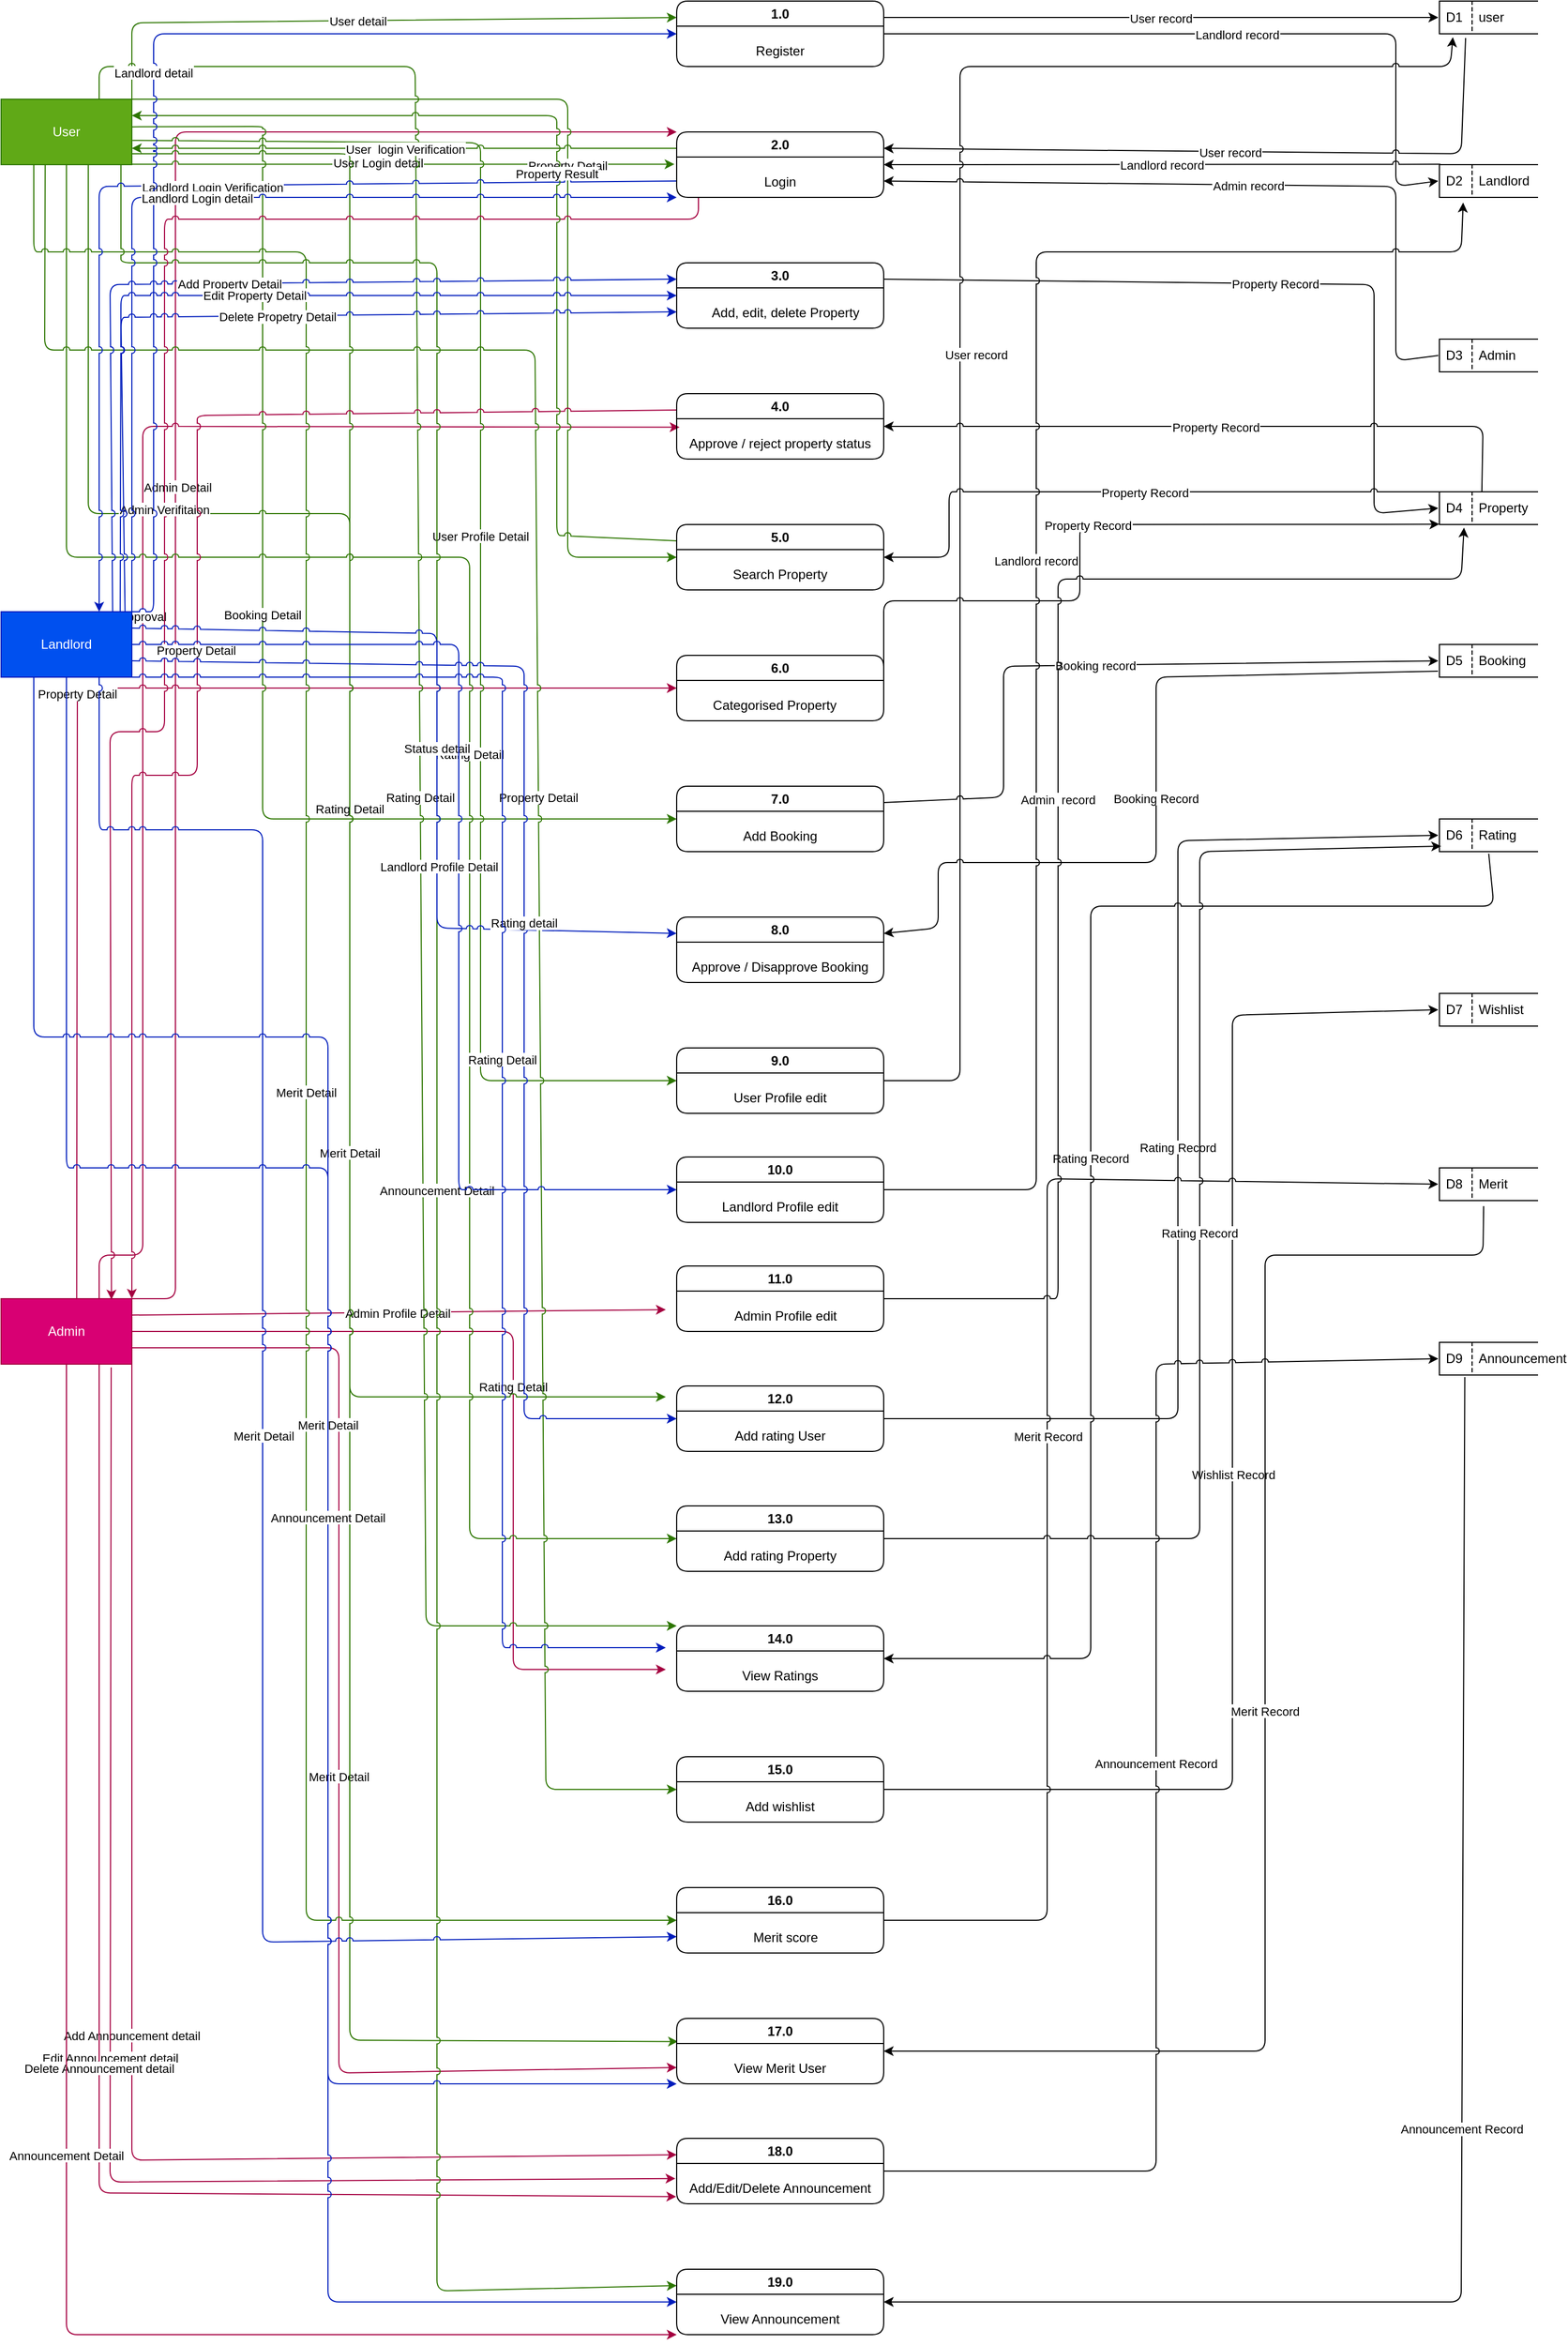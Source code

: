 <mxfile>
    <diagram id="R2lEEEUBdFMjLlhIrx00" name="Page-1">
        <mxGraphModel dx="459" dy="330" grid="1" gridSize="10" guides="1" tooltips="1" connect="1" arrows="1" fold="1" page="1" pageScale="1" pageWidth="827" pageHeight="1169" math="0" shadow="0" extFonts="Permanent Marker^https://fonts.googleapis.com/css?family=Permanent+Marker">
            <root>
                <mxCell id="0"/>
                <mxCell id="1" parent="0"/>
                <mxCell id="402" value="" style="edgeStyle=none;exitX=1;exitY=0;exitDx=0;exitDy=0;entryX=0;entryY=0;entryDx=0;entryDy=0;jumpStyle=arc;fillColor=#d80073;strokeColor=#A50040;" parent="1" source="Ci3cu0jDoSGofdBfNgbZ-3" target="169" edge="1">
                    <mxGeometry relative="1" as="geometry">
                        <mxPoint x="320" y="1000" as="targetPoint"/>
                        <Array as="points">
                            <mxPoint x="220" y="1220"/>
                            <mxPoint x="220" y="150"/>
                        </Array>
                    </mxGeometry>
                </mxCell>
                <mxCell id="404" value="Admin Detail" style="edgeLabel;align=center;verticalAlign=middle;resizable=0;points=[];" parent="402" vertex="1" connectable="0">
                    <mxGeometry relative="1" as="geometry">
                        <mxPoint x="2" as="offset"/>
                    </mxGeometry>
                </mxCell>
                <mxCell id="426" value="" style="edgeStyle=none;exitX=0.75;exitY=0;exitDx=0;exitDy=0;entryX=0.014;entryY=0.025;entryDx=0;entryDy=0;entryPerimeter=0;jumpStyle=arc;fillColor=#d80073;strokeColor=#A50040;" parent="1" source="Ci3cu0jDoSGofdBfNgbZ-3" target="174" edge="1">
                    <mxGeometry relative="1" as="geometry">
                        <mxPoint x="680" y="420" as="targetPoint"/>
                        <Array as="points">
                            <mxPoint x="150" y="1180"/>
                            <mxPoint x="190" y="1180"/>
                            <mxPoint x="190" y="420"/>
                        </Array>
                    </mxGeometry>
                </mxCell>
                <mxCell id="427" value="Approval" style="edgeLabel;align=center;verticalAlign=middle;resizable=0;points=[];" parent="426" vertex="1" connectable="0">
                    <mxGeometry relative="1" as="geometry">
                        <mxPoint as="offset"/>
                    </mxGeometry>
                </mxCell>
                <mxCell id="435" value="" style="edgeStyle=none;exitX=0.578;exitY=-0.004;exitDx=0;exitDy=0;entryX=0;entryY=0.5;entryDx=0;entryDy=0;exitPerimeter=0;jumpStyle=arc;fillColor=#d80073;strokeColor=#A50040;" parent="1" source="Ci3cu0jDoSGofdBfNgbZ-3" target="354" edge="1">
                    <mxGeometry relative="1" as="geometry">
                        <Array as="points">
                            <mxPoint x="130" y="660"/>
                        </Array>
                    </mxGeometry>
                </mxCell>
                <mxCell id="436" value="Property Detail" style="edgeLabel;align=center;verticalAlign=middle;resizable=0;points=[];" parent="435" vertex="1" connectable="0">
                    <mxGeometry relative="1" as="geometry">
                        <mxPoint as="offset"/>
                    </mxGeometry>
                </mxCell>
                <mxCell id="459" value="" style="edgeStyle=none;exitX=1;exitY=0.25;exitDx=0;exitDy=0;jumpStyle=arc;fillColor=#d80073;strokeColor=#A50040;" parent="1" source="Ci3cu0jDoSGofdBfNgbZ-3" edge="1">
                    <mxGeometry relative="1" as="geometry">
                        <mxPoint x="670" y="1230" as="targetPoint"/>
                    </mxGeometry>
                </mxCell>
                <mxCell id="460" value="Admin Profile Detail" style="edgeLabel;align=center;verticalAlign=middle;resizable=0;points=[];" parent="459" vertex="1" connectable="0">
                    <mxGeometry relative="1" as="geometry">
                        <mxPoint x="-1" as="offset"/>
                    </mxGeometry>
                </mxCell>
                <mxCell id="478" value="" style="edgeStyle=none;exitX=1;exitY=0.5;exitDx=0;exitDy=0;jumpStyle=arc;fillColor=#d80073;strokeColor=#A50040;" parent="1" source="Ci3cu0jDoSGofdBfNgbZ-3" edge="1">
                    <mxGeometry relative="1" as="geometry">
                        <mxPoint x="670" y="1560" as="targetPoint"/>
                        <Array as="points">
                            <mxPoint x="530" y="1250"/>
                            <mxPoint x="530" y="1560"/>
                        </Array>
                    </mxGeometry>
                </mxCell>
                <mxCell id="479" value="Rating Detail" style="edgeLabel;align=center;verticalAlign=middle;resizable=0;points=[];" parent="478" vertex="1" connectable="0">
                    <mxGeometry relative="1" as="geometry">
                        <mxPoint as="offset"/>
                    </mxGeometry>
                </mxCell>
                <mxCell id="508" value="" style="edgeStyle=none;exitX=1;exitY=0.75;exitDx=0;exitDy=0;entryX=0;entryY=0.75;entryDx=0;entryDy=0;jumpStyle=arc;fillColor=#d80073;strokeColor=#A50040;" parent="1" source="Ci3cu0jDoSGofdBfNgbZ-3" target="350" edge="1">
                    <mxGeometry relative="1" as="geometry">
                        <mxPoint x="610" y="1920" as="targetPoint"/>
                        <Array as="points">
                            <mxPoint x="370" y="1265"/>
                            <mxPoint x="370" y="1930"/>
                        </Array>
                    </mxGeometry>
                </mxCell>
                <mxCell id="509" value="Merit Detail" style="edgeLabel;align=center;verticalAlign=middle;resizable=0;points=[];" parent="508" vertex="1" connectable="0">
                    <mxGeometry relative="1" as="geometry">
                        <mxPoint as="offset"/>
                    </mxGeometry>
                </mxCell>
                <mxCell id="512" value="" style="edgeStyle=none;exitX=1;exitY=1;exitDx=0;exitDy=0;entryX=0;entryY=0.25;entryDx=0;entryDy=0;jumpStyle=arc;fillColor=#d80073;strokeColor=#A50040;" parent="1" source="Ci3cu0jDoSGofdBfNgbZ-3" target="498" edge="1">
                    <mxGeometry relative="1" as="geometry">
                        <Array as="points">
                            <mxPoint x="180" y="2010"/>
                        </Array>
                    </mxGeometry>
                </mxCell>
                <mxCell id="513" value="Add Announcement detail" style="edgeLabel;align=center;verticalAlign=middle;resizable=0;points=[];" parent="512" vertex="1" connectable="0">
                    <mxGeometry relative="1" as="geometry">
                        <mxPoint as="offset"/>
                    </mxGeometry>
                </mxCell>
                <mxCell id="514" value="" style="edgeStyle=none;exitX=0.842;exitY=1.049;exitDx=0;exitDy=0;entryX=-0.006;entryY=0.228;entryDx=0;entryDy=0;entryPerimeter=0;exitPerimeter=0;jumpStyle=arc;fillColor=#d80073;strokeColor=#A50040;" parent="1" source="Ci3cu0jDoSGofdBfNgbZ-3" target="499" edge="1">
                    <mxGeometry relative="1" as="geometry">
                        <Array as="points">
                            <mxPoint x="160" y="2030"/>
                        </Array>
                    </mxGeometry>
                </mxCell>
                <mxCell id="515" value="Edit Announcement detail" style="edgeLabel;align=center;verticalAlign=middle;resizable=0;points=[];" parent="514" vertex="1" connectable="0">
                    <mxGeometry relative="1" as="geometry">
                        <mxPoint as="offset"/>
                    </mxGeometry>
                </mxCell>
                <mxCell id="516" value="" style="edgeStyle=none;exitX=0.75;exitY=1;exitDx=0;exitDy=0;entryX=-0.002;entryY=0.782;entryDx=0;entryDy=0;entryPerimeter=0;jumpStyle=arc;fillColor=#d80073;strokeColor=#A50040;" parent="1" source="Ci3cu0jDoSGofdBfNgbZ-3" target="499" edge="1">
                    <mxGeometry relative="1" as="geometry">
                        <Array as="points">
                            <mxPoint x="150" y="2040"/>
                        </Array>
                    </mxGeometry>
                </mxCell>
                <mxCell id="517" value="Delete Announcement detail" style="edgeLabel;align=center;verticalAlign=middle;resizable=0;points=[];" parent="516" vertex="1" connectable="0">
                    <mxGeometry relative="1" as="geometry">
                        <mxPoint as="offset"/>
                    </mxGeometry>
                </mxCell>
                <mxCell id="520" value="" style="edgeStyle=none;exitX=0.5;exitY=1;exitDx=0;exitDy=0;entryX=0;entryY=1;entryDx=0;entryDy=0;jumpStyle=arc;fillColor=#d80073;strokeColor=#A50040;" parent="1" source="Ci3cu0jDoSGofdBfNgbZ-3" target="500" edge="1">
                    <mxGeometry relative="1" as="geometry">
                        <Array as="points">
                            <mxPoint x="120" y="2170"/>
                        </Array>
                    </mxGeometry>
                </mxCell>
                <mxCell id="521" value="Announcement Detail" style="edgeLabel;align=center;verticalAlign=middle;resizable=0;points=[];" parent="520" vertex="1" connectable="0">
                    <mxGeometry relative="1" as="geometry">
                        <mxPoint as="offset"/>
                    </mxGeometry>
                </mxCell>
                <mxCell id="Ci3cu0jDoSGofdBfNgbZ-3" value="Admin" style="rounded=0;whiteSpace=wrap;fillColor=#d80073;fontColor=#ffffff;strokeColor=#A50040;" parent="1" vertex="1">
                    <mxGeometry x="60" y="1220" width="120" height="60" as="geometry"/>
                </mxCell>
                <mxCell id="371" value="" style="edgeStyle=none;exitX=1;exitY=0.25;exitDx=0;exitDy=0;entryX=0;entryY=0.5;entryDx=0;entryDy=0;jumpStyle=arc;" parent="1" source="Ci3cu0jDoSGofdBfNgbZ-5" target="Ci3cu0jDoSGofdBfNgbZ-19" edge="1">
                    <mxGeometry relative="1" as="geometry"/>
                </mxCell>
                <mxCell id="372" value="User record" style="edgeLabel;align=center;verticalAlign=middle;resizable=0;points=[];" parent="371" vertex="1" connectable="0">
                    <mxGeometry relative="1" as="geometry">
                        <mxPoint as="offset"/>
                    </mxGeometry>
                </mxCell>
                <mxCell id="376" value="" style="edgeStyle=none;exitX=1;exitY=0.5;exitDx=0;exitDy=0;entryX=0;entryY=0.5;entryDx=0;entryDy=0;jumpStyle=arc;" parent="1" source="Ci3cu0jDoSGofdBfNgbZ-5" target="57" edge="1">
                    <mxGeometry relative="1" as="geometry">
                        <Array as="points">
                            <mxPoint x="1340" y="60"/>
                            <mxPoint x="1340" y="200"/>
                        </Array>
                    </mxGeometry>
                </mxCell>
                <mxCell id="377" value="Landlord record" style="edgeLabel;align=center;verticalAlign=middle;resizable=0;points=[];" parent="376" vertex="1" connectable="0">
                    <mxGeometry relative="1" as="geometry">
                        <mxPoint as="offset"/>
                    </mxGeometry>
                </mxCell>
                <mxCell id="Ci3cu0jDoSGofdBfNgbZ-5" value="1.0" style="swimlane;startSize=23;rounded=1;whiteSpace=wrap;" parent="1" vertex="1">
                    <mxGeometry x="680" y="30" width="190" height="60" as="geometry"/>
                </mxCell>
                <mxCell id="Ci3cu0jDoSGofdBfNgbZ-6" value="Register" style="text;align=center;verticalAlign=middle;resizable=0;points=[];autosize=1;strokeColor=none;fillColor=none;rotation=0;" parent="Ci3cu0jDoSGofdBfNgbZ-5" vertex="1">
                    <mxGeometry x="60" y="30" width="70" height="30" as="geometry"/>
                </mxCell>
                <mxCell id="390" value="" style="edgeStyle=none;exitX=0.272;exitY=1.091;exitDx=0;exitDy=0;entryX=1;entryY=0.25;entryDx=0;entryDy=0;exitPerimeter=0;jumpStyle=arc;" parent="1" source="Ci3cu0jDoSGofdBfNgbZ-19" target="169" edge="1">
                    <mxGeometry relative="1" as="geometry">
                        <Array as="points">
                            <mxPoint x="1400" y="170"/>
                        </Array>
                    </mxGeometry>
                </mxCell>
                <mxCell id="391" value="User record" style="edgeLabel;align=center;verticalAlign=middle;resizable=0;points=[];" parent="390" vertex="1" connectable="0">
                    <mxGeometry relative="1" as="geometry">
                        <mxPoint as="offset"/>
                    </mxGeometry>
                </mxCell>
                <mxCell id="Ci3cu0jDoSGofdBfNgbZ-19" value="user" style="shape=partialRectangle;fillColor=none;align=left;verticalAlign=middle;strokeColor=default;spacingLeft=34;rotatable=0;points=[[0,0.5],[1,0.5]];portConstraint=eastwest;dropTarget=0;strokeWidth=1;perimeterSpacing=1;right=0;whiteSpace=wrap;" parent="1" vertex="1">
                    <mxGeometry x="1380" y="30" width="90" height="30" as="geometry"/>
                </mxCell>
                <mxCell id="Ci3cu0jDoSGofdBfNgbZ-20" value="D1" style="shape=partialRectangle;top=0;left=0;bottom=0;fillColor=none;stokeWidth=1;dashed=1;align=left;verticalAlign=middle;spacingLeft=4;spacingRight=4;overflow=hidden;rotatable=0;points=[];portConstraint=eastwest;part=1;strokeColor=default;whiteSpace=wrap;" parent="Ci3cu0jDoSGofdBfNgbZ-19" vertex="1" connectable="0">
                    <mxGeometry width="30" height="30" as="geometry"/>
                </mxCell>
                <mxCell id="399" value="" style="edgeStyle=none;entryX=1;entryY=0.5;entryDx=0;entryDy=0;exitX=0.021;exitY=0.021;exitDx=0;exitDy=0;exitPerimeter=0;jumpStyle=arc;" parent="1" source="57" target="169" edge="1">
                    <mxGeometry relative="1" as="geometry">
                        <mxPoint x="1370" y="180" as="sourcePoint"/>
                    </mxGeometry>
                </mxCell>
                <mxCell id="400" value="Landlord record" style="edgeLabel;align=center;verticalAlign=middle;resizable=0;points=[];" parent="399" vertex="1" connectable="0">
                    <mxGeometry relative="1" as="geometry">
                        <mxPoint as="offset"/>
                    </mxGeometry>
                </mxCell>
                <mxCell id="57" value="Landlord" style="shape=partialRectangle;fillColor=none;align=left;verticalAlign=middle;strokeColor=default;spacingLeft=34;rotatable=0;points=[[0,0.5],[1,0.5]];portConstraint=eastwest;dropTarget=0;strokeWidth=1;perimeterSpacing=1;right=0;whiteSpace=wrap;" parent="1" vertex="1">
                    <mxGeometry x="1380" y="180" width="90" height="30" as="geometry"/>
                </mxCell>
                <mxCell id="58" value="D2" style="shape=partialRectangle;top=0;left=0;bottom=0;fillColor=none;stokeWidth=1;dashed=1;align=left;verticalAlign=middle;spacingLeft=4;spacingRight=4;overflow=hidden;rotatable=0;points=[];portConstraint=eastwest;part=1;strokeColor=default;whiteSpace=wrap;" parent="57" connectable="0" vertex="1">
                    <mxGeometry width="30" height="30" as="geometry"/>
                </mxCell>
                <mxCell id="368" value="" style="edgeStyle=none;exitX=1;exitY=0.25;exitDx=0;exitDy=0;entryX=0;entryY=0.25;entryDx=0;entryDy=0;jumpStyle=arc;fillColor=#60a917;strokeColor=#2D7600;" parent="1" source="139" target="Ci3cu0jDoSGofdBfNgbZ-5" edge="1">
                    <mxGeometry relative="1" as="geometry">
                        <Array as="points">
                            <mxPoint x="180" y="50"/>
                        </Array>
                    </mxGeometry>
                </mxCell>
                <mxCell id="370" value="User detail" style="edgeLabel;align=center;verticalAlign=middle;resizable=0;points=[];" parent="368" vertex="1" connectable="0">
                    <mxGeometry relative="1" as="geometry">
                        <mxPoint as="offset"/>
                    </mxGeometry>
                </mxCell>
                <mxCell id="386" value="" style="edgeStyle=none;exitX=1;exitY=1;exitDx=0;exitDy=0;entryX=0;entryY=0.5;entryDx=0;entryDy=0;jumpStyle=arc;fillColor=#60a917;strokeColor=#2D7600;" parent="1" edge="1">
                    <mxGeometry relative="1" as="geometry">
                        <mxPoint x="180" y="179.57" as="sourcePoint"/>
                        <mxPoint x="678" y="179.57" as="targetPoint"/>
                    </mxGeometry>
                </mxCell>
                <mxCell id="388" value="User Login detail" style="edgeLabel;align=center;verticalAlign=middle;resizable=0;points=[];" parent="386" vertex="1" connectable="0">
                    <mxGeometry relative="1" as="geometry">
                        <mxPoint x="-23" y="-2" as="offset"/>
                    </mxGeometry>
                </mxCell>
                <mxCell id="428" value="" style="edgeStyle=none;exitX=1;exitY=0;exitDx=0;exitDy=0;entryX=0;entryY=0.5;entryDx=0;entryDy=0;jumpStyle=arc;fillColor=#60a917;strokeColor=#2D7600;" parent="1" source="139" target="196" edge="1">
                    <mxGeometry relative="1" as="geometry">
                        <Array as="points">
                            <mxPoint x="580" y="120"/>
                            <mxPoint x="580" y="540"/>
                            <mxPoint x="630" y="540"/>
                        </Array>
                    </mxGeometry>
                </mxCell>
                <mxCell id="430" value="Property Detail" style="edgeLabel;align=center;verticalAlign=middle;resizable=0;points=[];" parent="428" vertex="1" connectable="0">
                    <mxGeometry relative="1" as="geometry">
                        <mxPoint as="offset"/>
                    </mxGeometry>
                </mxCell>
                <mxCell id="439" value="" style="edgeStyle=none;exitX=0.993;exitY=0.422;exitDx=0;exitDy=0;exitPerimeter=0;jumpStyle=arc;fillColor=#60a917;strokeColor=#2D7600;" parent="1" source="139" edge="1">
                    <mxGeometry relative="1" as="geometry">
                        <mxPoint x="680" y="780" as="targetPoint"/>
                        <Array as="points">
                            <mxPoint x="300" y="145"/>
                            <mxPoint x="300" y="780"/>
                        </Array>
                    </mxGeometry>
                </mxCell>
                <mxCell id="440" value="Booking Detail" style="edgeLabel;align=center;verticalAlign=middle;resizable=0;points=[];" parent="439" vertex="1" connectable="0">
                    <mxGeometry relative="1" as="geometry">
                        <mxPoint as="offset"/>
                    </mxGeometry>
                </mxCell>
                <mxCell id="451" value="" style="edgeStyle=none;exitX=1.005;exitY=0.629;exitDx=0;exitDy=0;exitPerimeter=0;jumpStyle=arc;fillColor=#60a917;strokeColor=#2D7600;" parent="1" source="139" edge="1">
                    <mxGeometry relative="1" as="geometry">
                        <mxPoint x="680" y="1020" as="targetPoint"/>
                        <Array as="points">
                            <mxPoint x="500" y="160"/>
                            <mxPoint x="500" y="1020"/>
                        </Array>
                    </mxGeometry>
                </mxCell>
                <mxCell id="452" value="User Profile Detail" style="edgeLabel;align=center;verticalAlign=middle;resizable=0;points=[];" parent="451" vertex="1" connectable="0">
                    <mxGeometry relative="1" as="geometry">
                        <mxPoint as="offset"/>
                    </mxGeometry>
                </mxCell>
                <mxCell id="467" value="" style="edgeStyle=none;jumpStyle=arc;fillColor=#60a917;strokeColor=#2D7600;" parent="1" edge="1">
                    <mxGeometry relative="1" as="geometry">
                        <mxPoint x="670" y="1310" as="targetPoint"/>
                        <mxPoint x="140" y="180" as="sourcePoint"/>
                        <Array as="points">
                            <mxPoint x="140" y="500"/>
                            <mxPoint x="380" y="500"/>
                            <mxPoint x="380" y="1310"/>
                        </Array>
                    </mxGeometry>
                </mxCell>
                <mxCell id="469" value="Rating Detail" style="edgeLabel;align=center;verticalAlign=middle;resizable=0;points=[];" parent="467" vertex="1" connectable="0">
                    <mxGeometry relative="1" as="geometry">
                        <mxPoint as="offset"/>
                    </mxGeometry>
                </mxCell>
                <mxCell id="473" value="" style="edgeStyle=none;exitX=0.5;exitY=1;exitDx=0;exitDy=0;entryX=0;entryY=0.5;entryDx=0;entryDy=0;jumpStyle=arc;fillColor=#60a917;strokeColor=#2D7600;" parent="1" source="139" target="463" edge="1">
                    <mxGeometry relative="1" as="geometry">
                        <Array as="points">
                            <mxPoint x="120" y="540"/>
                            <mxPoint x="490" y="540"/>
                            <mxPoint x="490" y="1440"/>
                        </Array>
                    </mxGeometry>
                </mxCell>
                <mxCell id="474" value="Rating Detail" style="edgeLabel;align=center;verticalAlign=middle;resizable=0;points=[];" parent="473" vertex="1" connectable="0">
                    <mxGeometry relative="1" as="geometry">
                        <mxPoint as="offset"/>
                    </mxGeometry>
                </mxCell>
                <mxCell id="483" value="" style="edgeStyle=none;exitX=0.75;exitY=0;exitDx=0;exitDy=0;entryX=0;entryY=0;entryDx=0;entryDy=0;jumpStyle=arc;fillColor=#60a917;strokeColor=#2D7600;" parent="1" source="139" target="204" edge="1">
                    <mxGeometry relative="1" as="geometry">
                        <Array as="points">
                            <mxPoint x="150" y="90"/>
                            <mxPoint x="440" y="90"/>
                            <mxPoint x="450" y="1520"/>
                        </Array>
                    </mxGeometry>
                </mxCell>
                <mxCell id="484" value="Rating Detail" style="edgeLabel;align=center;verticalAlign=middle;resizable=0;points=[];" parent="483" vertex="1" connectable="0">
                    <mxGeometry relative="1" as="geometry">
                        <mxPoint as="offset"/>
                    </mxGeometry>
                </mxCell>
                <mxCell id="487" value="" style="edgeStyle=none;exitX=0.337;exitY=0.991;exitDx=0;exitDy=0;entryX=0;entryY=0.5;entryDx=0;entryDy=0;exitPerimeter=0;jumpStyle=arc;fillColor=#60a917;strokeColor=#2D7600;" parent="1" source="139" target="208" edge="1">
                    <mxGeometry relative="1" as="geometry">
                        <Array as="points">
                            <mxPoint x="100" y="350"/>
                            <mxPoint x="550" y="350"/>
                            <mxPoint x="560" y="1670"/>
                        </Array>
                    </mxGeometry>
                </mxCell>
                <mxCell id="488" value="Property Detail" style="edgeLabel;align=center;verticalAlign=middle;resizable=0;points=[];" parent="487" vertex="1" connectable="0">
                    <mxGeometry relative="1" as="geometry">
                        <mxPoint as="offset"/>
                    </mxGeometry>
                </mxCell>
                <mxCell id="493" value="" style="edgeStyle=none;exitX=0.25;exitY=1;exitDx=0;exitDy=0;entryX=0;entryY=0.5;entryDx=0;entryDy=0;jumpStyle=arc;fillColor=#60a917;strokeColor=#2D7600;" parent="1" source="139" target="210" edge="1">
                    <mxGeometry relative="1" as="geometry">
                        <Array as="points">
                            <mxPoint x="90" y="260"/>
                            <mxPoint x="340" y="260"/>
                            <mxPoint x="340" y="1790"/>
                        </Array>
                    </mxGeometry>
                </mxCell>
                <mxCell id="494" value="Merit Detail" style="edgeLabel;align=center;verticalAlign=middle;resizable=0;points=[];" parent="493" vertex="1" connectable="0">
                    <mxGeometry relative="1" as="geometry">
                        <mxPoint as="offset"/>
                    </mxGeometry>
                </mxCell>
                <mxCell id="505" value="" style="edgeStyle=none;entryX=0.006;entryY=0.354;entryDx=0;entryDy=0;entryPerimeter=0;jumpStyle=arc;fillColor=#60a917;strokeColor=#2D7600;" parent="1" target="350" edge="1">
                    <mxGeometry relative="1" as="geometry">
                        <mxPoint x="180" y="170" as="sourcePoint"/>
                        <Array as="points">
                            <mxPoint x="380" y="170"/>
                            <mxPoint x="380" y="1900"/>
                        </Array>
                    </mxGeometry>
                </mxCell>
                <mxCell id="506" value="Merit Detail" style="edgeLabel;align=center;verticalAlign=middle;resizable=0;points=[];" parent="505" vertex="1" connectable="0">
                    <mxGeometry relative="1" as="geometry">
                        <mxPoint as="offset"/>
                    </mxGeometry>
                </mxCell>
                <mxCell id="524" value="" style="edgeStyle=none;entryX=0;entryY=0.25;entryDx=0;entryDy=0;jumpStyle=arc;fillColor=#60a917;strokeColor=#2D7600;" parent="1" target="500" edge="1">
                    <mxGeometry relative="1" as="geometry">
                        <mxPoint x="170" y="180" as="sourcePoint"/>
                        <Array as="points">
                            <mxPoint x="170" y="270"/>
                            <mxPoint x="460" y="270"/>
                            <mxPoint x="460" y="2130"/>
                        </Array>
                    </mxGeometry>
                </mxCell>
                <mxCell id="525" value="Announcement Detail" style="edgeLabel;align=center;verticalAlign=middle;resizable=0;points=[];" parent="524" vertex="1" connectable="0">
                    <mxGeometry relative="1" as="geometry">
                        <mxPoint as="offset"/>
                    </mxGeometry>
                </mxCell>
                <mxCell id="139" value="User" style="rounded=0;whiteSpace=wrap;fillColor=#60a917;fontColor=#ffffff;strokeColor=#2D7600;" parent="1" vertex="1">
                    <mxGeometry x="60" y="120" width="120" height="60" as="geometry"/>
                </mxCell>
                <mxCell id="387" value="" style="edgeStyle=none;exitX=0;exitY=0.25;exitDx=0;exitDy=0;entryX=1;entryY=0.75;entryDx=0;entryDy=0;jumpStyle=arc;fillColor=#60a917;strokeColor=#2D7600;" parent="1" source="169" target="139" edge="1">
                    <mxGeometry relative="1" as="geometry"/>
                </mxCell>
                <mxCell id="389" value="User  login Verification" style="edgeLabel;align=center;verticalAlign=middle;resizable=0;points=[];" parent="387" vertex="1" connectable="0">
                    <mxGeometry relative="1" as="geometry">
                        <mxPoint x="1" as="offset"/>
                    </mxGeometry>
                </mxCell>
                <mxCell id="394" value="" style="edgeStyle=none;exitX=0;exitY=0.75;exitDx=0;exitDy=0;entryX=0.75;entryY=0;entryDx=0;entryDy=0;jumpStyle=arc;fillColor=#0050ef;strokeColor=#001DBC;" parent="1" source="169" target="215" edge="1">
                    <mxGeometry relative="1" as="geometry">
                        <Array as="points">
                            <mxPoint x="150" y="200"/>
                        </Array>
                    </mxGeometry>
                </mxCell>
                <mxCell id="395" value="Landlord Login Verification" style="edgeLabel;align=center;verticalAlign=middle;resizable=0;points=[];" parent="394" vertex="1" connectable="0">
                    <mxGeometry relative="1" as="geometry">
                        <mxPoint x="34" y="1" as="offset"/>
                    </mxGeometry>
                </mxCell>
                <mxCell id="406" value="" style="edgeStyle=none;entryX=0.844;entryY=0.012;entryDx=0;entryDy=0;entryPerimeter=0;jumpStyle=arc;fillColor=#d80073;strokeColor=#A50040;" parent="1" target="Ci3cu0jDoSGofdBfNgbZ-3" edge="1">
                    <mxGeometry relative="1" as="geometry">
                        <mxPoint x="370" y="480" as="targetPoint"/>
                        <mxPoint x="700" y="210" as="sourcePoint"/>
                        <Array as="points">
                            <mxPoint x="700" y="230"/>
                            <mxPoint x="210" y="230"/>
                            <mxPoint x="210" y="700"/>
                            <mxPoint x="160" y="700"/>
                        </Array>
                    </mxGeometry>
                </mxCell>
                <mxCell id="408" value="Admin Verifitaion" style="edgeLabel;align=center;verticalAlign=middle;resizable=0;points=[];" parent="406" vertex="1" connectable="0">
                    <mxGeometry relative="1" as="geometry">
                        <mxPoint as="offset"/>
                    </mxGeometry>
                </mxCell>
                <mxCell id="169" value="2.0" style="swimlane;startSize=23;rounded=1;whiteSpace=wrap;" parent="1" vertex="1">
                    <mxGeometry x="680" y="150" width="190" height="60" as="geometry"/>
                </mxCell>
                <mxCell id="170" value="Login" style="text;align=center;verticalAlign=middle;resizable=0;points=[];autosize=1;strokeColor=none;fillColor=none;rotation=0;" parent="169" vertex="1">
                    <mxGeometry x="70" y="30" width="50" height="30" as="geometry"/>
                </mxCell>
                <mxCell id="414" value="" style="edgeStyle=none;exitX=1;exitY=0.25;exitDx=0;exitDy=0;entryX=0;entryY=0.5;entryDx=0;entryDy=0;jumpStyle=arc;" parent="1" source="171" target="362" edge="1">
                    <mxGeometry relative="1" as="geometry">
                        <Array as="points">
                            <mxPoint x="1320" y="290"/>
                            <mxPoint x="1320" y="500"/>
                        </Array>
                    </mxGeometry>
                </mxCell>
                <mxCell id="415" value="Property Record" style="edgeLabel;align=center;verticalAlign=middle;resizable=0;points=[];" parent="414" vertex="1" connectable="0">
                    <mxGeometry relative="1" as="geometry">
                        <mxPoint as="offset"/>
                    </mxGeometry>
                </mxCell>
                <mxCell id="171" value="3.0" style="swimlane;startSize=23;rounded=1;whiteSpace=wrap;" parent="1" vertex="1">
                    <mxGeometry x="680" y="270" width="190" height="60" as="geometry"/>
                </mxCell>
                <mxCell id="172" value="Add, edit, delete Property" style="text;align=center;verticalAlign=middle;resizable=0;points=[];autosize=1;strokeColor=none;fillColor=none;rotation=0;" parent="171" vertex="1">
                    <mxGeometry x="20" y="30" width="160" height="30" as="geometry"/>
                </mxCell>
                <mxCell id="424" value="" style="edgeStyle=none;exitX=0;exitY=0.25;exitDx=0;exitDy=0;entryX=1;entryY=0;entryDx=0;entryDy=0;jumpStyle=arc;fillColor=#d80073;strokeColor=#A50040;" parent="1" source="173" target="Ci3cu0jDoSGofdBfNgbZ-3" edge="1">
                    <mxGeometry relative="1" as="geometry">
                        <mxPoint x="170" y="1210" as="targetPoint"/>
                        <Array as="points">
                            <mxPoint x="240" y="410"/>
                            <mxPoint x="240" y="740"/>
                            <mxPoint x="180" y="740"/>
                        </Array>
                    </mxGeometry>
                </mxCell>
                <mxCell id="425" value="Property Detail" style="edgeLabel;align=center;verticalAlign=middle;resizable=0;points=[];" parent="424" vertex="1" connectable="0">
                    <mxGeometry relative="1" as="geometry">
                        <mxPoint x="-1" as="offset"/>
                    </mxGeometry>
                </mxCell>
                <mxCell id="173" value="4.0" style="swimlane;startSize=23;rounded=1;whiteSpace=wrap;" parent="1" vertex="1">
                    <mxGeometry x="680" y="390" width="190" height="60" as="geometry"/>
                </mxCell>
                <mxCell id="174" value="Approve / reject property status" style="text;align=center;verticalAlign=middle;resizable=0;points=[];autosize=1;strokeColor=none;fillColor=none;rotation=0;" parent="173" vertex="1">
                    <mxGeometry y="30" width="190" height="30" as="geometry"/>
                </mxCell>
                <mxCell id="431" value="" style="edgeStyle=none;exitX=0;exitY=0.25;exitDx=0;exitDy=0;entryX=1;entryY=0.25;entryDx=0;entryDy=0;jumpStyle=arc;fillColor=#60a917;strokeColor=#2D7600;" parent="1" source="196" target="139" edge="1">
                    <mxGeometry relative="1" as="geometry">
                        <Array as="points">
                            <mxPoint x="570" y="520"/>
                            <mxPoint x="570" y="135"/>
                        </Array>
                    </mxGeometry>
                </mxCell>
                <mxCell id="432" value="Property Result" style="edgeLabel;align=center;verticalAlign=middle;resizable=0;points=[];" parent="431" vertex="1" connectable="0">
                    <mxGeometry relative="1" as="geometry">
                        <mxPoint as="offset"/>
                    </mxGeometry>
                </mxCell>
                <mxCell id="196" value="5.0" style="swimlane;startSize=23;rounded=1;whiteSpace=wrap;" parent="1" vertex="1">
                    <mxGeometry x="680" y="510" width="190" height="60" as="geometry"/>
                </mxCell>
                <mxCell id="197" value="Search Property" style="text;align=center;verticalAlign=middle;resizable=0;points=[];autosize=1;strokeColor=none;fillColor=none;rotation=0;" parent="196" vertex="1">
                    <mxGeometry x="40" y="30" width="110" height="30" as="geometry"/>
                </mxCell>
                <mxCell id="198" value="8.0" style="swimlane;startSize=23;rounded=1;whiteSpace=wrap;" parent="1" vertex="1">
                    <mxGeometry x="680" y="870" width="190" height="60" as="geometry"/>
                </mxCell>
                <mxCell id="199" value="Approve / Disapprove Booking" style="text;align=center;verticalAlign=middle;resizable=0;points=[];autosize=1;strokeColor=none;fillColor=none;rotation=0;" parent="198" vertex="1">
                    <mxGeometry y="30" width="190" height="30" as="geometry"/>
                </mxCell>
                <mxCell id="453" value="" style="edgeStyle=none;exitX=1;exitY=0.5;exitDx=0;exitDy=0;entryX=0.145;entryY=1.065;entryDx=0;entryDy=0;entryPerimeter=0;jumpStyle=arc;" parent="1" source="200" target="Ci3cu0jDoSGofdBfNgbZ-19" edge="1">
                    <mxGeometry relative="1" as="geometry">
                        <mxPoint x="1170" y="680" as="targetPoint"/>
                        <Array as="points">
                            <mxPoint x="940" y="1020"/>
                            <mxPoint x="940" y="90"/>
                            <mxPoint x="1390" y="90"/>
                        </Array>
                    </mxGeometry>
                </mxCell>
                <mxCell id="454" value="User record" style="edgeLabel;align=center;verticalAlign=middle;resizable=0;points=[];" parent="453" vertex="1" connectable="0">
                    <mxGeometry relative="1" as="geometry">
                        <mxPoint x="15" y="2" as="offset"/>
                    </mxGeometry>
                </mxCell>
                <mxCell id="200" value="9.0" style="swimlane;startSize=23;rounded=1;whiteSpace=wrap;" parent="1" vertex="1">
                    <mxGeometry x="680" y="990" width="190" height="60" as="geometry"/>
                </mxCell>
                <mxCell id="201" value="User Profile edit" style="text;align=center;verticalAlign=middle;resizable=0;points=[];autosize=1;strokeColor=none;fillColor=none;rotation=0;" parent="200" vertex="1">
                    <mxGeometry x="40" y="30" width="110" height="30" as="geometry"/>
                </mxCell>
                <mxCell id="470" value="" style="edgeStyle=none;exitX=1;exitY=0.5;exitDx=0;exitDy=0;entryX=0;entryY=0.5;entryDx=0;entryDy=0;jumpStyle=arc;" parent="1" source="202" target="300" edge="1">
                    <mxGeometry relative="1" as="geometry">
                        <Array as="points">
                            <mxPoint x="1140" y="1330"/>
                            <mxPoint x="1140" y="800"/>
                        </Array>
                    </mxGeometry>
                </mxCell>
                <mxCell id="471" value="Rating Record" style="edgeLabel;align=center;verticalAlign=middle;resizable=0;points=[];" parent="470" vertex="1" connectable="0">
                    <mxGeometry relative="1" as="geometry">
                        <mxPoint as="offset"/>
                    </mxGeometry>
                </mxCell>
                <mxCell id="202" value="12.0" style="swimlane;startSize=23;rounded=1;whiteSpace=wrap;" parent="1" vertex="1">
                    <mxGeometry x="680" y="1300" width="190" height="60" as="geometry"/>
                </mxCell>
                <mxCell id="203" value="Add rating User" style="text;align=center;verticalAlign=middle;resizable=0;points=[];autosize=1;strokeColor=none;fillColor=none;rotation=0;" parent="202" vertex="1">
                    <mxGeometry x="40" y="30" width="110" height="30" as="geometry"/>
                </mxCell>
                <mxCell id="204" value="14.0" style="swimlane;startSize=23;rounded=1;whiteSpace=wrap;" parent="1" vertex="1">
                    <mxGeometry x="680" y="1520" width="190" height="60" as="geometry"/>
                </mxCell>
                <mxCell id="205" value="View Ratings" style="text;align=center;verticalAlign=middle;resizable=0;points=[];autosize=1;strokeColor=none;fillColor=none;rotation=0;" parent="204" vertex="1">
                    <mxGeometry x="50" y="30" width="90" height="30" as="geometry"/>
                </mxCell>
                <mxCell id="489" value="" style="edgeStyle=none;exitX=1;exitY=0.5;exitDx=0;exitDy=0;entryX=0;entryY=0.5;entryDx=0;entryDy=0;jumpStyle=arc;" parent="1" source="208" target="328" edge="1">
                    <mxGeometry relative="1" as="geometry">
                        <Array as="points">
                            <mxPoint x="1190" y="1670"/>
                            <mxPoint x="1190" y="960"/>
                        </Array>
                    </mxGeometry>
                </mxCell>
                <mxCell id="490" value="Wishlist Record" style="edgeLabel;align=center;verticalAlign=middle;resizable=0;points=[];" parent="489" vertex="1" connectable="0">
                    <mxGeometry relative="1" as="geometry">
                        <mxPoint x="1" as="offset"/>
                    </mxGeometry>
                </mxCell>
                <mxCell id="208" value="15.0" style="swimlane;startSize=23;rounded=1;whiteSpace=wrap;" parent="1" vertex="1">
                    <mxGeometry x="680" y="1640" width="190" height="60" as="geometry"/>
                </mxCell>
                <mxCell id="209" value="Add wishlist" style="text;align=center;verticalAlign=middle;resizable=0;points=[];autosize=1;strokeColor=none;fillColor=none;rotation=0;" parent="208" vertex="1">
                    <mxGeometry x="50" y="30" width="90" height="30" as="geometry"/>
                </mxCell>
                <mxCell id="496" value="" style="edgeStyle=none;exitX=1;exitY=0.5;exitDx=0;exitDy=0;entryX=0;entryY=0.5;entryDx=0;entryDy=0;jumpStyle=arc;" parent="1" source="210" target="337" edge="1">
                    <mxGeometry relative="1" as="geometry">
                        <Array as="points">
                            <mxPoint x="1020" y="1790"/>
                            <mxPoint x="1020" y="1110"/>
                        </Array>
                    </mxGeometry>
                </mxCell>
                <mxCell id="497" value="Merit Record" style="edgeLabel;align=center;verticalAlign=middle;resizable=0;points=[];" parent="496" vertex="1" connectable="0">
                    <mxGeometry relative="1" as="geometry">
                        <mxPoint x="1" as="offset"/>
                    </mxGeometry>
                </mxCell>
                <mxCell id="210" value="16.0" style="swimlane;startSize=23;rounded=1;whiteSpace=wrap;" parent="1" vertex="1">
                    <mxGeometry x="680" y="1760" width="190" height="60" as="geometry"/>
                </mxCell>
                <mxCell id="211" value="Merit score" style="text;align=center;verticalAlign=middle;resizable=0;points=[];autosize=1;strokeColor=none;fillColor=none;rotation=0;" parent="210" vertex="1">
                    <mxGeometry x="60" y="30" width="80" height="30" as="geometry"/>
                </mxCell>
                <mxCell id="374" value="" style="edgeStyle=none;exitX=1;exitY=0;exitDx=0;exitDy=0;entryX=0;entryY=0.5;entryDx=0;entryDy=0;exitPerimeter=0;jumpStyle=arc;fillColor=#0050ef;strokeColor=#001DBC;" parent="1" source="215" target="Ci3cu0jDoSGofdBfNgbZ-5" edge="1">
                    <mxGeometry relative="1" as="geometry">
                        <mxPoint x="570" y="160" as="targetPoint"/>
                        <Array as="points">
                            <mxPoint x="200" y="590"/>
                            <mxPoint x="200" y="60"/>
                        </Array>
                    </mxGeometry>
                </mxCell>
                <mxCell id="375" value="Landlord detail" style="edgeLabel;align=center;verticalAlign=middle;resizable=0;points=[];" parent="374" vertex="1" connectable="0">
                    <mxGeometry relative="1" as="geometry">
                        <mxPoint as="offset"/>
                    </mxGeometry>
                </mxCell>
                <mxCell id="396" value="" style="edgeStyle=none;exitX=1;exitY=0;exitDx=0;exitDy=0;entryX=0;entryY=1;entryDx=0;entryDy=0;jumpStyle=arc;fillColor=#0050ef;strokeColor=#001DBC;" parent="1" source="215" target="169" edge="1">
                    <mxGeometry relative="1" as="geometry">
                        <Array as="points">
                            <mxPoint x="180" y="210"/>
                        </Array>
                    </mxGeometry>
                </mxCell>
                <mxCell id="398" value="Landlord Login detail" style="edgeLabel;align=center;verticalAlign=middle;resizable=0;points=[];" parent="396" vertex="1" connectable="0">
                    <mxGeometry relative="1" as="geometry">
                        <mxPoint as="offset"/>
                    </mxGeometry>
                </mxCell>
                <mxCell id="412" value="" style="edgeStyle=none;exitX=0.853;exitY=0.002;exitDx=0;exitDy=0;entryX=0;entryY=0.25;entryDx=0;entryDy=0;exitPerimeter=0;jumpStyle=arc;fillColor=#0050ef;strokeColor=#001DBC;" parent="1" source="215" target="171" edge="1">
                    <mxGeometry relative="1" as="geometry">
                        <Array as="points">
                            <mxPoint x="160" y="290"/>
                        </Array>
                    </mxGeometry>
                </mxCell>
                <mxCell id="413" value="Add Property Detail" style="edgeLabel;align=center;verticalAlign=middle;resizable=0;points=[];" parent="412" vertex="1" connectable="0">
                    <mxGeometry relative="1" as="geometry">
                        <mxPoint as="offset"/>
                    </mxGeometry>
                </mxCell>
                <mxCell id="417" value="" style="edgeStyle=none;exitX=0.911;exitY=0.003;exitDx=0;exitDy=0;entryX=0;entryY=0.5;entryDx=0;entryDy=0;exitPerimeter=0;jumpStyle=arc;fillColor=#0050ef;strokeColor=#001DBC;" parent="1" source="215" target="171" edge="1">
                    <mxGeometry relative="1" as="geometry">
                        <Array as="points">
                            <mxPoint x="170" y="300"/>
                        </Array>
                    </mxGeometry>
                </mxCell>
                <mxCell id="418" value="Edit Property Detail" style="edgeLabel;align=center;verticalAlign=middle;resizable=0;points=[];" parent="417" vertex="1" connectable="0">
                    <mxGeometry relative="1" as="geometry">
                        <mxPoint x="13" y="-1" as="offset"/>
                    </mxGeometry>
                </mxCell>
                <mxCell id="419" value="" style="edgeStyle=none;exitX=0.948;exitY=0.003;exitDx=0;exitDy=0;exitPerimeter=0;entryX=0;entryY=0.75;entryDx=0;entryDy=0;jumpStyle=arc;fillColor=#0050ef;strokeColor=#001DBC;" parent="1" source="215" target="171" edge="1">
                    <mxGeometry relative="1" as="geometry">
                        <mxPoint x="680.0" y="310" as="targetPoint"/>
                        <Array as="points">
                            <mxPoint x="170" y="320"/>
                        </Array>
                    </mxGeometry>
                </mxCell>
                <mxCell id="420" value="Delete Propetry Detail" style="edgeLabel;align=center;verticalAlign=middle;resizable=0;points=[];" parent="419" vertex="1" connectable="0">
                    <mxGeometry relative="1" as="geometry">
                        <mxPoint x="24" as="offset"/>
                    </mxGeometry>
                </mxCell>
                <mxCell id="443" value="" style="edgeStyle=none;exitX=1;exitY=0.25;exitDx=0;exitDy=0;entryX=0;entryY=0.25;entryDx=0;entryDy=0;jumpStyle=arc;fillColor=#0050ef;strokeColor=#001DBC;" parent="1" source="215" target="198" edge="1">
                    <mxGeometry relative="1" as="geometry">
                        <Array as="points">
                            <mxPoint x="460" y="610"/>
                            <mxPoint x="460" y="880"/>
                        </Array>
                    </mxGeometry>
                </mxCell>
                <mxCell id="444" value="Status detail" style="edgeLabel;align=center;verticalAlign=middle;resizable=0;points=[];" parent="443" vertex="1" connectable="0">
                    <mxGeometry relative="1" as="geometry">
                        <mxPoint as="offset"/>
                    </mxGeometry>
                </mxCell>
                <mxCell id="455" value="" style="edgeStyle=none;exitX=1;exitY=0.5;exitDx=0;exitDy=0;entryX=0;entryY=0.5;entryDx=0;entryDy=0;jumpStyle=arc;fillColor=#0050ef;strokeColor=#001DBC;" parent="1" source="215" target="447" edge="1">
                    <mxGeometry relative="1" as="geometry">
                        <Array as="points">
                            <mxPoint x="480" y="620"/>
                            <mxPoint x="480" y="1120"/>
                        </Array>
                    </mxGeometry>
                </mxCell>
                <mxCell id="456" value="Landlord Profile Detail" style="edgeLabel;align=center;verticalAlign=middle;resizable=0;points=[];" parent="455" vertex="1" connectable="0">
                    <mxGeometry relative="1" as="geometry">
                        <mxPoint x="-18" y="3" as="offset"/>
                    </mxGeometry>
                </mxCell>
                <mxCell id="465" value="" style="edgeStyle=none;exitX=1;exitY=0.75;exitDx=0;exitDy=0;entryX=0;entryY=0.5;entryDx=0;entryDy=0;jumpStyle=arc;fillColor=#0050ef;strokeColor=#001DBC;" parent="1" source="215" target="202" edge="1">
                    <mxGeometry relative="1" as="geometry">
                        <Array as="points">
                            <mxPoint x="540" y="640"/>
                            <mxPoint x="540" y="1330"/>
                        </Array>
                    </mxGeometry>
                </mxCell>
                <mxCell id="466" value="Rating detail" style="edgeLabel;align=center;verticalAlign=middle;resizable=0;points=[];" parent="465" vertex="1" connectable="0">
                    <mxGeometry relative="1" as="geometry">
                        <mxPoint as="offset"/>
                    </mxGeometry>
                </mxCell>
                <mxCell id="480" value="" style="edgeStyle=none;exitX=1;exitY=1;exitDx=0;exitDy=0;jumpStyle=arc;fillColor=#0050ef;strokeColor=#001DBC;" parent="1" source="215" edge="1">
                    <mxGeometry relative="1" as="geometry">
                        <mxPoint x="670" y="1540" as="targetPoint"/>
                        <Array as="points">
                            <mxPoint x="520" y="650"/>
                            <mxPoint x="520" y="1540"/>
                        </Array>
                    </mxGeometry>
                </mxCell>
                <mxCell id="481" value="Rating Detail" style="edgeLabel;align=center;verticalAlign=middle;resizable=0;points=[];" parent="480" vertex="1" connectable="0">
                    <mxGeometry relative="1" as="geometry">
                        <mxPoint as="offset"/>
                    </mxGeometry>
                </mxCell>
                <mxCell id="491" value="" style="edgeStyle=none;exitX=0.75;exitY=1;exitDx=0;exitDy=0;entryX=0;entryY=0.75;entryDx=0;entryDy=0;jumpStyle=arc;fillColor=#0050ef;strokeColor=#001DBC;" parent="1" source="215" target="210" edge="1">
                    <mxGeometry relative="1" as="geometry">
                        <Array as="points">
                            <mxPoint x="150" y="790"/>
                            <mxPoint x="300" y="790"/>
                            <mxPoint x="300" y="1810"/>
                        </Array>
                    </mxGeometry>
                </mxCell>
                <mxCell id="492" value="Merit Detail" style="edgeLabel;align=center;verticalAlign=middle;resizable=0;points=[];" parent="491" vertex="1" connectable="0">
                    <mxGeometry relative="1" as="geometry">
                        <mxPoint x="1" as="offset"/>
                    </mxGeometry>
                </mxCell>
                <mxCell id="503" value="" style="edgeStyle=none;exitX=0.5;exitY=1;exitDx=0;exitDy=0;entryX=0;entryY=1;entryDx=0;entryDy=0;jumpStyle=arc;fillColor=#0050ef;strokeColor=#001DBC;" parent="1" source="215" target="350" edge="1">
                    <mxGeometry relative="1" as="geometry">
                        <Array as="points">
                            <mxPoint x="120" y="1100"/>
                            <mxPoint x="360" y="1100"/>
                            <mxPoint x="360" y="1940"/>
                        </Array>
                    </mxGeometry>
                </mxCell>
                <mxCell id="504" value="Merit Detail" style="edgeLabel;align=center;verticalAlign=middle;resizable=0;points=[];" parent="503" vertex="1" connectable="0">
                    <mxGeometry relative="1" as="geometry">
                        <mxPoint as="offset"/>
                    </mxGeometry>
                </mxCell>
                <mxCell id="522" value="" style="edgeStyle=none;exitX=0.25;exitY=1;exitDx=0;exitDy=0;entryX=0;entryY=0.5;entryDx=0;entryDy=0;jumpStyle=arc;fillColor=#0050ef;strokeColor=#001DBC;" parent="1" source="215" target="500" edge="1">
                    <mxGeometry relative="1" as="geometry">
                        <Array as="points">
                            <mxPoint x="90" y="980"/>
                            <mxPoint x="360" y="980"/>
                            <mxPoint x="360" y="2140"/>
                        </Array>
                    </mxGeometry>
                </mxCell>
                <mxCell id="523" value="Announcement Detail" style="edgeLabel;align=center;verticalAlign=middle;resizable=0;points=[];" parent="522" vertex="1" connectable="0">
                    <mxGeometry relative="1" as="geometry">
                        <mxPoint as="offset"/>
                    </mxGeometry>
                </mxCell>
                <mxCell id="215" value="Landlord" style="rounded=0;whiteSpace=wrap;fillColor=#0050ef;fontColor=#ffffff;strokeColor=#001DBC;" parent="1" vertex="1">
                    <mxGeometry x="60" y="590" width="120" height="60" as="geometry"/>
                </mxCell>
                <mxCell id="445" value="" style="edgeStyle=none;exitX=-0.003;exitY=0.797;exitDx=0;exitDy=0;entryX=1;entryY=0.25;entryDx=0;entryDy=0;exitPerimeter=0;jumpStyle=arc;" parent="1" source="298" target="198" edge="1">
                    <mxGeometry relative="1" as="geometry">
                        <mxPoint x="880" y="890" as="targetPoint"/>
                        <Array as="points">
                            <mxPoint x="1120" y="650"/>
                            <mxPoint x="1120" y="680"/>
                            <mxPoint x="1120" y="820"/>
                            <mxPoint x="920" y="820"/>
                            <mxPoint x="920" y="880"/>
                        </Array>
                    </mxGeometry>
                </mxCell>
                <mxCell id="446" value="Booking Record" style="edgeLabel;align=center;verticalAlign=middle;resizable=0;points=[];" parent="445" vertex="1" connectable="0">
                    <mxGeometry relative="1" as="geometry">
                        <mxPoint as="offset"/>
                    </mxGeometry>
                </mxCell>
                <mxCell id="298" value="Booking" style="shape=partialRectangle;fillColor=none;align=left;verticalAlign=middle;strokeColor=default;spacingLeft=34;rotatable=0;points=[[0,0.5],[1,0.5]];portConstraint=eastwest;dropTarget=0;strokeWidth=1;perimeterSpacing=1;right=0;whiteSpace=wrap;" parent="1" vertex="1">
                    <mxGeometry x="1380" y="620" width="90" height="30" as="geometry"/>
                </mxCell>
                <mxCell id="299" value="D5" style="shape=partialRectangle;top=0;left=0;bottom=0;fillColor=none;stokeWidth=1;dashed=1;align=left;verticalAlign=middle;spacingLeft=4;spacingRight=4;overflow=hidden;rotatable=0;points=[];portConstraint=eastwest;part=1;strokeColor=default;whiteSpace=wrap;" parent="298" vertex="1" connectable="0">
                    <mxGeometry width="30" height="30" as="geometry"/>
                </mxCell>
                <mxCell id="485" value="" style="edgeStyle=none;exitX=0.503;exitY=1.027;exitDx=0;exitDy=0;entryX=1;entryY=0.5;entryDx=0;entryDy=0;exitPerimeter=0;jumpStyle=arc;" parent="1" source="300" target="204" edge="1">
                    <mxGeometry relative="1" as="geometry">
                        <Array as="points">
                            <mxPoint x="1430" y="860"/>
                            <mxPoint x="1060" y="860"/>
                            <mxPoint x="1060" y="1550"/>
                        </Array>
                    </mxGeometry>
                </mxCell>
                <mxCell id="486" value="Rating Record" style="edgeLabel;align=center;verticalAlign=middle;resizable=0;points=[];" parent="485" vertex="1" connectable="0">
                    <mxGeometry relative="1" as="geometry">
                        <mxPoint as="offset"/>
                    </mxGeometry>
                </mxCell>
                <mxCell id="300" value="Rating" style="shape=partialRectangle;fillColor=none;align=left;verticalAlign=middle;strokeColor=default;spacingLeft=34;rotatable=0;points=[[0,0.5],[1,0.5]];portConstraint=eastwest;dropTarget=0;strokeWidth=1;perimeterSpacing=1;right=0;whiteSpace=wrap;" parent="1" vertex="1">
                    <mxGeometry x="1380" y="780" width="90" height="30" as="geometry"/>
                </mxCell>
                <mxCell id="301" value="D6" style="shape=partialRectangle;top=0;left=0;bottom=0;fillColor=none;stokeWidth=1;dashed=1;align=left;verticalAlign=middle;spacingLeft=4;spacingRight=4;overflow=hidden;rotatable=0;points=[];portConstraint=eastwest;part=1;strokeColor=default;whiteSpace=wrap;" parent="300" vertex="1" connectable="0">
                    <mxGeometry width="30" height="30" as="geometry"/>
                </mxCell>
                <mxCell id="328" value="Wishlist" style="shape=partialRectangle;fillColor=none;align=left;verticalAlign=middle;strokeColor=default;spacingLeft=34;rotatable=0;points=[[0,0.5],[1,0.5]];portConstraint=eastwest;dropTarget=0;strokeWidth=1;perimeterSpacing=1;right=0;whiteSpace=wrap;" parent="1" vertex="1">
                    <mxGeometry x="1380" y="940" width="90" height="30" as="geometry"/>
                </mxCell>
                <mxCell id="329" value="D7" style="shape=partialRectangle;top=0;left=0;bottom=0;fillColor=none;stokeWidth=1;dashed=1;align=left;verticalAlign=middle;spacingLeft=4;spacingRight=4;overflow=hidden;rotatable=0;points=[];portConstraint=eastwest;part=1;strokeColor=default;whiteSpace=wrap;" parent="328" vertex="1" connectable="0">
                    <mxGeometry width="30" height="30" as="geometry"/>
                </mxCell>
                <mxCell id="510" value="" style="edgeStyle=none;exitX=0.452;exitY=1.128;exitDx=0;exitDy=0;entryX=1;entryY=0.5;entryDx=0;entryDy=0;exitPerimeter=0;jumpStyle=arc;" parent="1" source="337" target="350" edge="1">
                    <mxGeometry relative="1" as="geometry">
                        <Array as="points">
                            <mxPoint x="1420" y="1180"/>
                            <mxPoint x="1220" y="1180"/>
                            <mxPoint x="1220" y="1910"/>
                        </Array>
                    </mxGeometry>
                </mxCell>
                <mxCell id="511" value="Merit Record" style="edgeLabel;align=center;verticalAlign=middle;resizable=0;points=[];" parent="510" vertex="1" connectable="0">
                    <mxGeometry relative="1" as="geometry">
                        <mxPoint as="offset"/>
                    </mxGeometry>
                </mxCell>
                <mxCell id="337" value="Merit" style="shape=partialRectangle;fillColor=none;align=left;verticalAlign=middle;strokeColor=default;spacingLeft=34;rotatable=0;points=[[0,0.5],[1,0.5]];portConstraint=eastwest;dropTarget=0;strokeWidth=1;perimeterSpacing=1;right=0;whiteSpace=wrap;" parent="1" vertex="1">
                    <mxGeometry x="1380" y="1100" width="90" height="30" as="geometry"/>
                </mxCell>
                <mxCell id="338" value="D8" style="shape=partialRectangle;top=0;left=0;bottom=0;fillColor=none;stokeWidth=1;dashed=1;align=left;verticalAlign=middle;spacingLeft=4;spacingRight=4;overflow=hidden;rotatable=0;points=[];portConstraint=eastwest;part=1;strokeColor=default;whiteSpace=wrap;" parent="337" vertex="1" connectable="0">
                    <mxGeometry width="30" height="30" as="geometry"/>
                </mxCell>
                <mxCell id="350" value="17.0" style="swimlane;startSize=23;rounded=1;whiteSpace=wrap;" parent="1" vertex="1">
                    <mxGeometry x="680" y="1880" width="190" height="60" as="geometry"/>
                </mxCell>
                <mxCell id="351" value="View Merit User" style="text;align=center;verticalAlign=middle;resizable=0;points=[];autosize=1;strokeColor=none;fillColor=none;rotation=0;" parent="350" vertex="1">
                    <mxGeometry x="40" y="30" width="110" height="30" as="geometry"/>
                </mxCell>
                <mxCell id="437" value="" style="edgeStyle=none;exitX=1;exitY=0.25;exitDx=0;exitDy=0;entryX=0.01;entryY=0.959;entryDx=0;entryDy=0;entryPerimeter=0;jumpStyle=arc;" parent="1" source="354" target="362" edge="1">
                    <mxGeometry relative="1" as="geometry">
                        <Array as="points">
                            <mxPoint x="870" y="580"/>
                            <mxPoint x="1050" y="580"/>
                            <mxPoint x="1050" y="510"/>
                            <mxPoint x="1360" y="510"/>
                        </Array>
                    </mxGeometry>
                </mxCell>
                <mxCell id="438" value="Property Record" style="edgeLabel;align=center;verticalAlign=middle;resizable=0;points=[];" parent="437" vertex="1" connectable="0">
                    <mxGeometry relative="1" as="geometry">
                        <mxPoint as="offset"/>
                    </mxGeometry>
                </mxCell>
                <mxCell id="354" value="6.0" style="swimlane;startSize=23;rounded=1;whiteSpace=wrap;" parent="1" vertex="1">
                    <mxGeometry x="680" y="630" width="190" height="60" as="geometry"/>
                </mxCell>
                <mxCell id="355" value="Categorised Property" style="text;align=center;verticalAlign=middle;resizable=0;points=[];autosize=1;strokeColor=none;fillColor=none;rotation=0;" parent="354" vertex="1">
                    <mxGeometry x="20" y="30" width="140" height="30" as="geometry"/>
                </mxCell>
                <mxCell id="441" value="" style="edgeStyle=none;exitX=1;exitY=0.25;exitDx=0;exitDy=0;entryX=0;entryY=0.5;entryDx=0;entryDy=0;jumpStyle=arc;" parent="1" source="356" target="298" edge="1">
                    <mxGeometry relative="1" as="geometry">
                        <Array as="points">
                            <mxPoint x="980" y="760"/>
                            <mxPoint x="980" y="640"/>
                        </Array>
                    </mxGeometry>
                </mxCell>
                <mxCell id="442" value="Booking record" style="edgeLabel;align=center;verticalAlign=middle;resizable=0;points=[];" parent="441" vertex="1" connectable="0">
                    <mxGeometry relative="1" as="geometry">
                        <mxPoint as="offset"/>
                    </mxGeometry>
                </mxCell>
                <mxCell id="356" value="7.0" style="swimlane;startSize=23;rounded=1;whiteSpace=wrap;" parent="1" vertex="1">
                    <mxGeometry x="680" y="750" width="190" height="60" as="geometry"/>
                </mxCell>
                <mxCell id="357" value="Add Booking" style="text;align=center;verticalAlign=middle;resizable=0;points=[];autosize=1;strokeColor=none;fillColor=none;rotation=0;" parent="356" vertex="1">
                    <mxGeometry x="50" y="30" width="90" height="30" as="geometry"/>
                </mxCell>
                <mxCell id="409" value="" style="edgeStyle=none;exitX=0;exitY=0.5;exitDx=0;exitDy=0;entryX=1;entryY=0.75;entryDx=0;entryDy=0;jumpStyle=arc;" parent="1" source="360" target="169" edge="1">
                    <mxGeometry relative="1" as="geometry">
                        <Array as="points">
                            <mxPoint x="1340" y="360"/>
                            <mxPoint x="1340" y="200"/>
                        </Array>
                    </mxGeometry>
                </mxCell>
                <mxCell id="410" value="Admin record" style="edgeLabel;align=center;verticalAlign=middle;resizable=0;points=[];" parent="409" vertex="1" connectable="0">
                    <mxGeometry relative="1" as="geometry">
                        <mxPoint as="offset"/>
                    </mxGeometry>
                </mxCell>
                <mxCell id="360" value="Admin" style="shape=partialRectangle;fillColor=none;align=left;verticalAlign=middle;strokeColor=default;spacingLeft=34;rotatable=0;points=[[0,0.5],[1,0.5]];portConstraint=eastwest;dropTarget=0;strokeWidth=1;perimeterSpacing=1;right=0;whiteSpace=wrap;" parent="1" vertex="1">
                    <mxGeometry x="1380" y="340" width="90" height="30" as="geometry"/>
                </mxCell>
                <mxCell id="361" value="D3" style="shape=partialRectangle;top=0;left=0;bottom=0;fillColor=none;stokeWidth=1;dashed=1;align=left;verticalAlign=middle;spacingLeft=4;spacingRight=4;overflow=hidden;rotatable=0;points=[];portConstraint=eastwest;part=1;strokeColor=default;whiteSpace=wrap;" parent="360" connectable="0" vertex="1">
                    <mxGeometry width="30" height="30" as="geometry"/>
                </mxCell>
                <mxCell id="421" value="" style="edgeStyle=none;exitX=0.434;exitY=0.024;exitDx=0;exitDy=0;entryX=1;entryY=0.5;entryDx=0;entryDy=0;exitPerimeter=0;jumpStyle=arc;" parent="1" source="362" target="173" edge="1">
                    <mxGeometry relative="1" as="geometry">
                        <Array as="points">
                            <mxPoint x="1420" y="420"/>
                        </Array>
                    </mxGeometry>
                </mxCell>
                <mxCell id="423" value="Property Record" style="edgeLabel;align=center;verticalAlign=middle;resizable=0;points=[];" parent="421" vertex="1" connectable="0">
                    <mxGeometry relative="1" as="geometry">
                        <mxPoint as="offset"/>
                    </mxGeometry>
                </mxCell>
                <mxCell id="433" value="" style="edgeStyle=none;exitX=0.335;exitY=0.033;exitDx=0;exitDy=0;entryX=1;entryY=0.5;entryDx=0;entryDy=0;exitPerimeter=0;jumpStyle=arc;" parent="1" source="362" target="196" edge="1">
                    <mxGeometry relative="1" as="geometry">
                        <Array as="points">
                            <mxPoint x="1170" y="480"/>
                            <mxPoint x="930" y="480"/>
                            <mxPoint x="930" y="540"/>
                        </Array>
                    </mxGeometry>
                </mxCell>
                <mxCell id="434" value="Property Record" style="edgeLabel;align=center;verticalAlign=middle;resizable=0;points=[];" parent="433" vertex="1" connectable="0">
                    <mxGeometry relative="1" as="geometry">
                        <mxPoint as="offset"/>
                    </mxGeometry>
                </mxCell>
                <mxCell id="362" value="Property" style="shape=partialRectangle;fillColor=none;align=left;verticalAlign=middle;strokeColor=default;spacingLeft=34;rotatable=0;points=[[0,0.5],[1,0.5]];portConstraint=eastwest;dropTarget=0;strokeWidth=1;perimeterSpacing=1;right=0;whiteSpace=wrap;" parent="1" vertex="1">
                    <mxGeometry x="1380" y="480" width="90" height="30" as="geometry"/>
                </mxCell>
                <mxCell id="363" value="D4" style="shape=partialRectangle;top=0;left=0;bottom=0;fillColor=none;stokeWidth=1;dashed=1;align=left;verticalAlign=middle;spacingLeft=4;spacingRight=4;overflow=hidden;rotatable=0;points=[];portConstraint=eastwest;part=1;strokeColor=default;whiteSpace=wrap;" parent="362" connectable="0" vertex="1">
                    <mxGeometry width="30" height="30" as="geometry"/>
                </mxCell>
                <mxCell id="526" value="" style="edgeStyle=none;exitX=0.264;exitY=1.027;exitDx=0;exitDy=0;entryX=1;entryY=0.5;entryDx=0;entryDy=0;exitPerimeter=0;jumpStyle=arc;" parent="1" source="364" target="500" edge="1">
                    <mxGeometry relative="1" as="geometry">
                        <Array as="points">
                            <mxPoint x="1400" y="2140"/>
                        </Array>
                    </mxGeometry>
                </mxCell>
                <mxCell id="527" value="Announcement Record" style="edgeLabel;align=center;verticalAlign=middle;resizable=0;points=[];" parent="526" vertex="1" connectable="0">
                    <mxGeometry relative="1" as="geometry">
                        <mxPoint as="offset"/>
                    </mxGeometry>
                </mxCell>
                <mxCell id="364" value="Announcement" style="shape=partialRectangle;fillColor=none;align=left;verticalAlign=middle;strokeColor=default;spacingLeft=34;rotatable=0;points=[[0,0.5],[1,0.5]];portConstraint=eastwest;dropTarget=0;strokeWidth=1;perimeterSpacing=1;right=0;whiteSpace=wrap;" parent="1" vertex="1">
                    <mxGeometry x="1380" y="1260" width="90" height="30" as="geometry"/>
                </mxCell>
                <mxCell id="365" value="D9" style="shape=partialRectangle;top=0;left=0;bottom=0;fillColor=none;stokeWidth=1;dashed=1;align=left;verticalAlign=middle;spacingLeft=4;spacingRight=4;overflow=hidden;rotatable=0;points=[];portConstraint=eastwest;part=1;strokeColor=default;whiteSpace=wrap;" parent="364" vertex="1" connectable="0">
                    <mxGeometry width="30" height="30" as="geometry"/>
                </mxCell>
                <mxCell id="457" value="" style="edgeStyle=none;exitX=1;exitY=0.5;exitDx=0;exitDy=0;entryX=0.248;entryY=1.119;entryDx=0;entryDy=0;entryPerimeter=0;jumpStyle=arc;" parent="1" source="447" target="57" edge="1">
                    <mxGeometry relative="1" as="geometry">
                        <mxPoint x="1250" y="460" as="targetPoint"/>
                        <Array as="points">
                            <mxPoint x="1010" y="1120"/>
                            <mxPoint x="1010" y="260"/>
                            <mxPoint x="1400" y="260"/>
                        </Array>
                    </mxGeometry>
                </mxCell>
                <mxCell id="458" value="Landlord record" style="edgeLabel;align=center;verticalAlign=middle;resizable=0;points=[];" parent="457" vertex="1" connectable="0">
                    <mxGeometry relative="1" as="geometry">
                        <mxPoint as="offset"/>
                    </mxGeometry>
                </mxCell>
                <mxCell id="447" value="10.0" style="swimlane;startSize=23;rounded=1;whiteSpace=wrap;" parent="1" vertex="1">
                    <mxGeometry x="680" y="1090" width="190" height="60" as="geometry"/>
                </mxCell>
                <mxCell id="448" value="Landlord Profile edit" style="text;align=center;verticalAlign=middle;resizable=0;points=[];autosize=1;strokeColor=none;fillColor=none;rotation=0;" parent="447" vertex="1">
                    <mxGeometry x="30" y="30" width="130" height="30" as="geometry"/>
                </mxCell>
                <mxCell id="461" value="" style="edgeStyle=none;exitX=1;exitY=0.5;exitDx=0;exitDy=0;entryX=0.256;entryY=1.058;entryDx=0;entryDy=0;entryPerimeter=0;jumpStyle=arc;" parent="1" source="449" target="362" edge="1">
                    <mxGeometry relative="1" as="geometry">
                        <Array as="points">
                            <mxPoint x="1030" y="1220"/>
                            <mxPoint x="1030" y="560"/>
                            <mxPoint x="1400" y="560"/>
                        </Array>
                    </mxGeometry>
                </mxCell>
                <mxCell id="462" value="Admin  record" style="edgeLabel;align=center;verticalAlign=middle;resizable=0;points=[];" parent="461" vertex="1" connectable="0">
                    <mxGeometry relative="1" as="geometry">
                        <mxPoint as="offset"/>
                    </mxGeometry>
                </mxCell>
                <mxCell id="449" value="11.0" style="swimlane;startSize=23;rounded=1;whiteSpace=wrap;" parent="1" vertex="1">
                    <mxGeometry x="680" y="1190" width="190" height="60" as="geometry"/>
                </mxCell>
                <mxCell id="450" value="Admin Profile edit" style="text;align=center;verticalAlign=middle;resizable=0;points=[];autosize=1;strokeColor=none;fillColor=none;rotation=0;" parent="449" vertex="1">
                    <mxGeometry x="40" y="30" width="120" height="30" as="geometry"/>
                </mxCell>
                <mxCell id="475" value="" style="edgeStyle=none;exitX=1;exitY=0.5;exitDx=0;exitDy=0;entryX=0.028;entryY=0.812;entryDx=0;entryDy=0;entryPerimeter=0;jumpStyle=arc;" parent="1" source="463" target="300" edge="1">
                    <mxGeometry relative="1" as="geometry">
                        <Array as="points">
                            <mxPoint x="1160" y="1440"/>
                            <mxPoint x="1160" y="810"/>
                        </Array>
                    </mxGeometry>
                </mxCell>
                <mxCell id="477" value="Rating Record" style="edgeLabel;align=center;verticalAlign=middle;resizable=0;points=[];" parent="475" vertex="1" connectable="0">
                    <mxGeometry relative="1" as="geometry">
                        <mxPoint as="offset"/>
                    </mxGeometry>
                </mxCell>
                <mxCell id="463" value="13.0" style="swimlane;startSize=23;rounded=1;whiteSpace=wrap;" parent="1" vertex="1">
                    <mxGeometry x="680" y="1410" width="190" height="60" as="geometry"/>
                </mxCell>
                <mxCell id="464" value="Add rating Property" style="text;align=center;verticalAlign=middle;resizable=0;points=[];autosize=1;strokeColor=none;fillColor=none;rotation=0;" parent="463" vertex="1">
                    <mxGeometry x="30" y="30" width="130" height="30" as="geometry"/>
                </mxCell>
                <mxCell id="518" value="" style="edgeStyle=none;exitX=1;exitY=0.5;exitDx=0;exitDy=0;entryX=0;entryY=0.5;entryDx=0;entryDy=0;jumpStyle=arc;" parent="1" source="498" target="364" edge="1">
                    <mxGeometry relative="1" as="geometry">
                        <Array as="points">
                            <mxPoint x="1120" y="2020"/>
                            <mxPoint x="1120" y="1280"/>
                        </Array>
                    </mxGeometry>
                </mxCell>
                <mxCell id="519" value="Announcement Record" style="edgeLabel;align=center;verticalAlign=middle;resizable=0;points=[];" parent="518" vertex="1" connectable="0">
                    <mxGeometry relative="1" as="geometry">
                        <mxPoint as="offset"/>
                    </mxGeometry>
                </mxCell>
                <mxCell id="498" value="18.0" style="swimlane;startSize=23;rounded=1;whiteSpace=wrap;" parent="1" vertex="1">
                    <mxGeometry x="680" y="1990" width="190" height="60" as="geometry"/>
                </mxCell>
                <mxCell id="499" value="Add/Edit/Delete Announcement" style="text;align=center;verticalAlign=middle;resizable=0;points=[];autosize=1;strokeColor=none;fillColor=none;rotation=0;" parent="498" vertex="1">
                    <mxGeometry y="30" width="190" height="30" as="geometry"/>
                </mxCell>
                <mxCell id="500" value="19.0" style="swimlane;startSize=23;rounded=1;whiteSpace=wrap;" parent="1" vertex="1">
                    <mxGeometry x="680" y="2110" width="190" height="60" as="geometry"/>
                </mxCell>
                <mxCell id="501" value="View Announcement" style="text;align=center;verticalAlign=middle;resizable=0;points=[];autosize=1;strokeColor=none;fillColor=none;rotation=0;" parent="500" vertex="1">
                    <mxGeometry x="30" y="30" width="130" height="30" as="geometry"/>
                </mxCell>
            </root>
        </mxGraphModel>
    </diagram>
</mxfile>